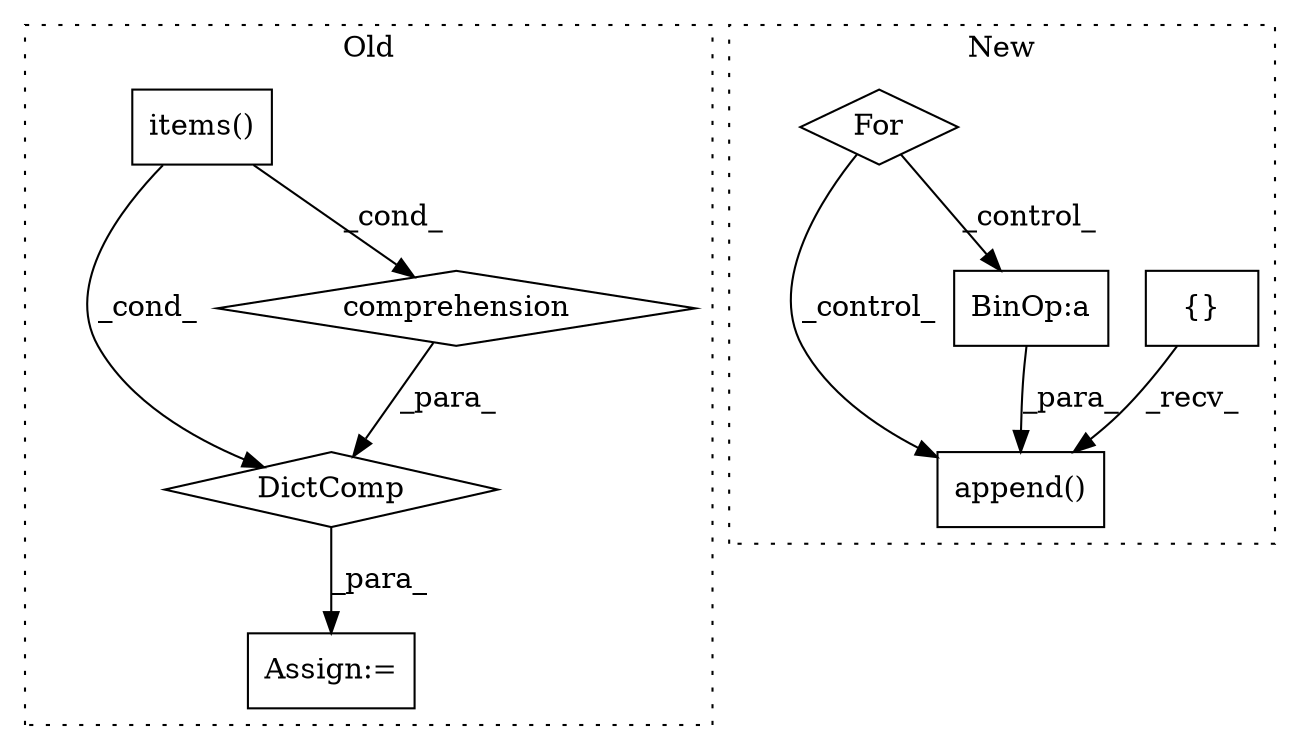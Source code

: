 digraph G {
subgraph cluster0 {
1 [label="DictComp" a="84" s="6766" l="50" shape="diamond"];
3 [label="comprehension" a="45" s="6780" l="3" shape="diamond"];
6 [label="Assign:=" a="68" s="6763" l="3" shape="box"];
8 [label="items()" a="75" s="6792" l="23" shape="box"];
label = "Old";
style="dotted";
}
subgraph cluster1 {
2 [label="append()" a="75" s="5029,5091" l="18,1" shape="box"];
4 [label="{}" a="59" s="4527,4527" l="2,1" shape="box"];
5 [label="For" a="107" s="4534,4561" l="4,10" shape="diamond"];
7 [label="BinOp:a" a="82" s="5014" l="3" shape="box"];
label = "New";
style="dotted";
}
1 -> 6 [label="_para_"];
3 -> 1 [label="_para_"];
4 -> 2 [label="_recv_"];
5 -> 7 [label="_control_"];
5 -> 2 [label="_control_"];
7 -> 2 [label="_para_"];
8 -> 3 [label="_cond_"];
8 -> 1 [label="_cond_"];
}